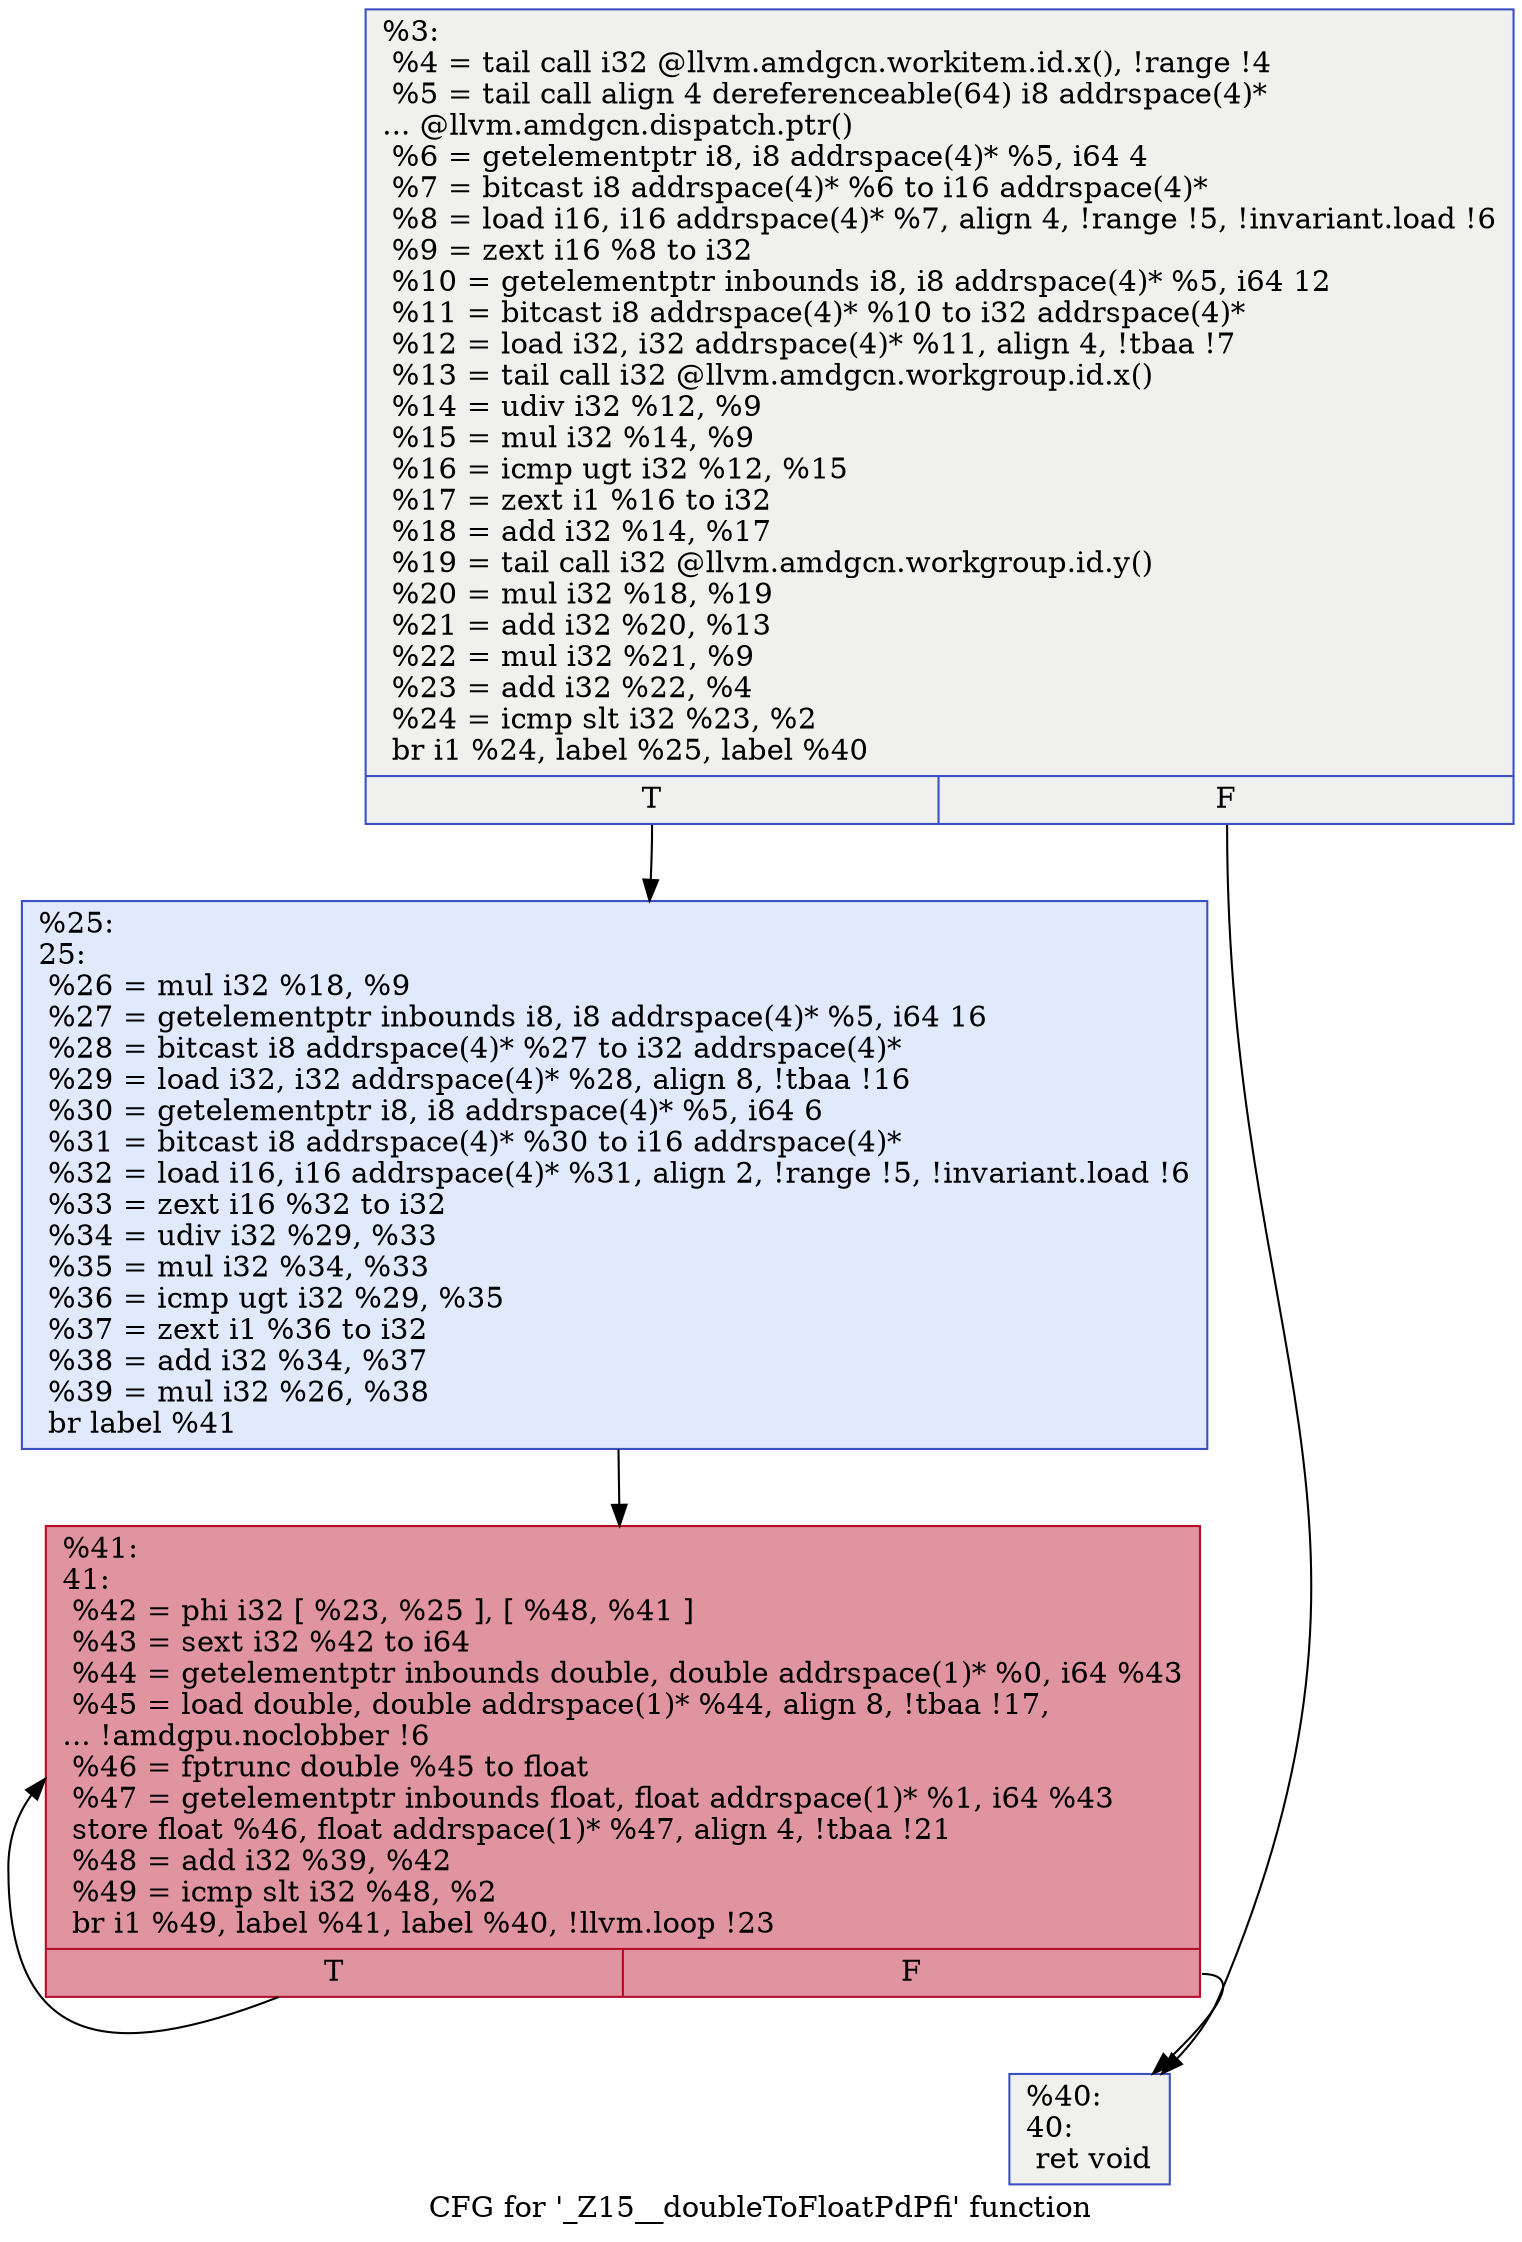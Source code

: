 digraph "CFG for '_Z15__doubleToFloatPdPfi' function" {
	label="CFG for '_Z15__doubleToFloatPdPfi' function";

	Node0x4c707d0 [shape=record,color="#3d50c3ff", style=filled, fillcolor="#dedcdb70",label="{%3:\l  %4 = tail call i32 @llvm.amdgcn.workitem.id.x(), !range !4\l  %5 = tail call align 4 dereferenceable(64) i8 addrspace(4)*\l... @llvm.amdgcn.dispatch.ptr()\l  %6 = getelementptr i8, i8 addrspace(4)* %5, i64 4\l  %7 = bitcast i8 addrspace(4)* %6 to i16 addrspace(4)*\l  %8 = load i16, i16 addrspace(4)* %7, align 4, !range !5, !invariant.load !6\l  %9 = zext i16 %8 to i32\l  %10 = getelementptr inbounds i8, i8 addrspace(4)* %5, i64 12\l  %11 = bitcast i8 addrspace(4)* %10 to i32 addrspace(4)*\l  %12 = load i32, i32 addrspace(4)* %11, align 4, !tbaa !7\l  %13 = tail call i32 @llvm.amdgcn.workgroup.id.x()\l  %14 = udiv i32 %12, %9\l  %15 = mul i32 %14, %9\l  %16 = icmp ugt i32 %12, %15\l  %17 = zext i1 %16 to i32\l  %18 = add i32 %14, %17\l  %19 = tail call i32 @llvm.amdgcn.workgroup.id.y()\l  %20 = mul i32 %18, %19\l  %21 = add i32 %20, %13\l  %22 = mul i32 %21, %9\l  %23 = add i32 %22, %4\l  %24 = icmp slt i32 %23, %2\l  br i1 %24, label %25, label %40\l|{<s0>T|<s1>F}}"];
	Node0x4c707d0:s0 -> Node0x4c72fe0;
	Node0x4c707d0:s1 -> Node0x4c73070;
	Node0x4c72fe0 [shape=record,color="#3d50c3ff", style=filled, fillcolor="#b9d0f970",label="{%25:\l25:                                               \l  %26 = mul i32 %18, %9\l  %27 = getelementptr inbounds i8, i8 addrspace(4)* %5, i64 16\l  %28 = bitcast i8 addrspace(4)* %27 to i32 addrspace(4)*\l  %29 = load i32, i32 addrspace(4)* %28, align 8, !tbaa !16\l  %30 = getelementptr i8, i8 addrspace(4)* %5, i64 6\l  %31 = bitcast i8 addrspace(4)* %30 to i16 addrspace(4)*\l  %32 = load i16, i16 addrspace(4)* %31, align 2, !range !5, !invariant.load !6\l  %33 = zext i16 %32 to i32\l  %34 = udiv i32 %29, %33\l  %35 = mul i32 %34, %33\l  %36 = icmp ugt i32 %29, %35\l  %37 = zext i1 %36 to i32\l  %38 = add i32 %34, %37\l  %39 = mul i32 %26, %38\l  br label %41\l}"];
	Node0x4c72fe0 -> Node0x4c74860;
	Node0x4c73070 [shape=record,color="#3d50c3ff", style=filled, fillcolor="#dedcdb70",label="{%40:\l40:                                               \l  ret void\l}"];
	Node0x4c74860 [shape=record,color="#b70d28ff", style=filled, fillcolor="#b70d2870",label="{%41:\l41:                                               \l  %42 = phi i32 [ %23, %25 ], [ %48, %41 ]\l  %43 = sext i32 %42 to i64\l  %44 = getelementptr inbounds double, double addrspace(1)* %0, i64 %43\l  %45 = load double, double addrspace(1)* %44, align 8, !tbaa !17,\l... !amdgpu.noclobber !6\l  %46 = fptrunc double %45 to float\l  %47 = getelementptr inbounds float, float addrspace(1)* %1, i64 %43\l  store float %46, float addrspace(1)* %47, align 4, !tbaa !21\l  %48 = add i32 %39, %42\l  %49 = icmp slt i32 %48, %2\l  br i1 %49, label %41, label %40, !llvm.loop !23\l|{<s0>T|<s1>F}}"];
	Node0x4c74860:s0 -> Node0x4c74860;
	Node0x4c74860:s1 -> Node0x4c73070;
}
